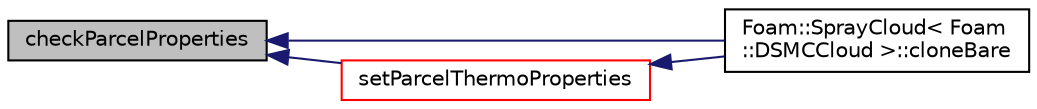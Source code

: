 digraph "checkParcelProperties"
{
  bgcolor="transparent";
  edge [fontname="Helvetica",fontsize="10",labelfontname="Helvetica",labelfontsize="10"];
  node [fontname="Helvetica",fontsize="10",shape=record];
  rankdir="LR";
  Node1 [label="checkParcelProperties",height=0.2,width=0.4,color="black", fillcolor="grey75", style="filled", fontcolor="black"];
  Node1 -> Node2 [dir="back",color="midnightblue",fontsize="10",style="solid",fontname="Helvetica"];
  Node2 [label="Foam::SprayCloud\< Foam\l::DSMCCloud \>::cloneBare",height=0.2,width=0.4,color="black",URL="$a02495.html#aea3a1f8b31395de01b43cb27de2d39eb",tooltip="Construct and return bare clone based on (this) with new name. "];
  Node1 -> Node3 [dir="back",color="midnightblue",fontsize="10",style="solid",fontname="Helvetica"];
  Node3 [label="setParcelThermoProperties",height=0.2,width=0.4,color="red",URL="$a02495.html#a3b7f36d51838109c584a2ae57c525d57",tooltip="Set parcel thermo properties. "];
  Node3 -> Node2 [dir="back",color="midnightblue",fontsize="10",style="solid",fontname="Helvetica"];
}
